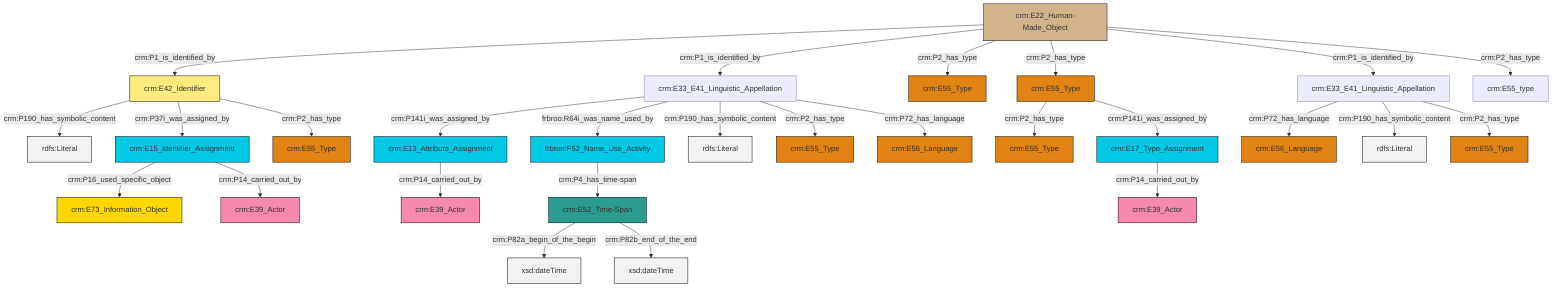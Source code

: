 graph TD
classDef Literal fill:#f2f2f2,stroke:#000000;
classDef CRM_Entity fill:#FFFFFF,stroke:#000000;
classDef Temporal_Entity fill:#00C9E6, stroke:#000000;
classDef Type fill:#E18312, stroke:#000000;
classDef Time-Span fill:#2C9C91, stroke:#000000;
classDef Appellation fill:#FFEB7F, stroke:#000000;
classDef Place fill:#008836, stroke:#000000;
classDef Persistent_Item fill:#B266B2, stroke:#000000;
classDef Conceptual_Object fill:#FFD700, stroke:#000000;
classDef Physical_Thing fill:#D2B48C, stroke:#000000;
classDef Actor fill:#f58aad, stroke:#000000;
classDef PC_Classes fill:#4ce600, stroke:#000000;
classDef Multi fill:#cccccc,stroke:#000000;

0["crm:E33_E41_Linguistic_Appellation"]:::Default -->|crm:P141i_was_assigned_by| 1["crm:E13_Attribute_Assignment"]:::Temporal_Entity
2["crm:E52_Time-Span"]:::Time-Span -->|crm:P82a_begin_of_the_begin| 3[xsd:dateTime]:::Literal
4["crm:E55_Type"]:::Type -->|crm:P2_has_type| 5["crm:E55_Type"]:::Type
10["crm:E15_Identifier_Assignment"]:::Temporal_Entity -->|crm:P16_used_specific_object| 6["crm:E73_Information_Object"]:::Conceptual_Object
0["crm:E33_E41_Linguistic_Appellation"]:::Default -->|frbroo:R64i_was_name_used_by| 11["frbroo:F52_Name_Use_Activity"]:::Temporal_Entity
0["crm:E33_E41_Linguistic_Appellation"]:::Default -->|crm:P190_has_symbolic_content| 18[rdfs:Literal]:::Literal
4["crm:E55_Type"]:::Type -->|crm:P141i_was_assigned_by| 24["crm:E17_Type_Assignment"]:::Temporal_Entity
25["crm:E22_Human-Made_Object"]:::Physical_Thing -->|crm:P1_is_identified_by| 16["crm:E42_Identifier"]:::Appellation
2["crm:E52_Time-Span"]:::Time-Span -->|crm:P82b_end_of_the_end| 27[xsd:dateTime]:::Literal
16["crm:E42_Identifier"]:::Appellation -->|crm:P190_has_symbolic_content| 33[rdfs:Literal]:::Literal
11["frbroo:F52_Name_Use_Activity"]:::Temporal_Entity -->|crm:P4_has_time-span| 2["crm:E52_Time-Span"]:::Time-Span
25["crm:E22_Human-Made_Object"]:::Physical_Thing -->|crm:P1_is_identified_by| 0["crm:E33_E41_Linguistic_Appellation"]:::Default
0["crm:E33_E41_Linguistic_Appellation"]:::Default -->|crm:P2_has_type| 36["crm:E55_Type"]:::Type
24["crm:E17_Type_Assignment"]:::Temporal_Entity -->|crm:P14_carried_out_by| 8["crm:E39_Actor"]:::Actor
16["crm:E42_Identifier"]:::Appellation -->|crm:P37i_was_assigned_by| 10["crm:E15_Identifier_Assignment"]:::Temporal_Entity
1["crm:E13_Attribute_Assignment"]:::Temporal_Entity -->|crm:P14_carried_out_by| 30["crm:E39_Actor"]:::Actor
25["crm:E22_Human-Made_Object"]:::Physical_Thing -->|crm:P2_has_type| 37["crm:E55_Type"]:::Type
25["crm:E22_Human-Made_Object"]:::Physical_Thing -->|crm:P2_has_type| 4["crm:E55_Type"]:::Type
25["crm:E22_Human-Made_Object"]:::Physical_Thing -->|crm:P1_is_identified_by| 39["crm:E33_E41_Linguistic_Appellation"]:::Default
0["crm:E33_E41_Linguistic_Appellation"]:::Default -->|crm:P72_has_language| 41["crm:E56_Language"]:::Type
39["crm:E33_E41_Linguistic_Appellation"]:::Default -->|crm:P72_has_language| 19["crm:E56_Language"]:::Type
39["crm:E33_E41_Linguistic_Appellation"]:::Default -->|crm:P190_has_symbolic_content| 50[rdfs:Literal]:::Literal
25["crm:E22_Human-Made_Object"]:::Physical_Thing -->|crm:P2_has_type| 45["crm:E55_type"]:::Default
16["crm:E42_Identifier"]:::Appellation -->|crm:P2_has_type| 28["crm:E55_Type"]:::Type
39["crm:E33_E41_Linguistic_Appellation"]:::Default -->|crm:P2_has_type| 13["crm:E55_Type"]:::Type
10["crm:E15_Identifier_Assignment"]:::Temporal_Entity -->|crm:P14_carried_out_by| 21["crm:E39_Actor"]:::Actor